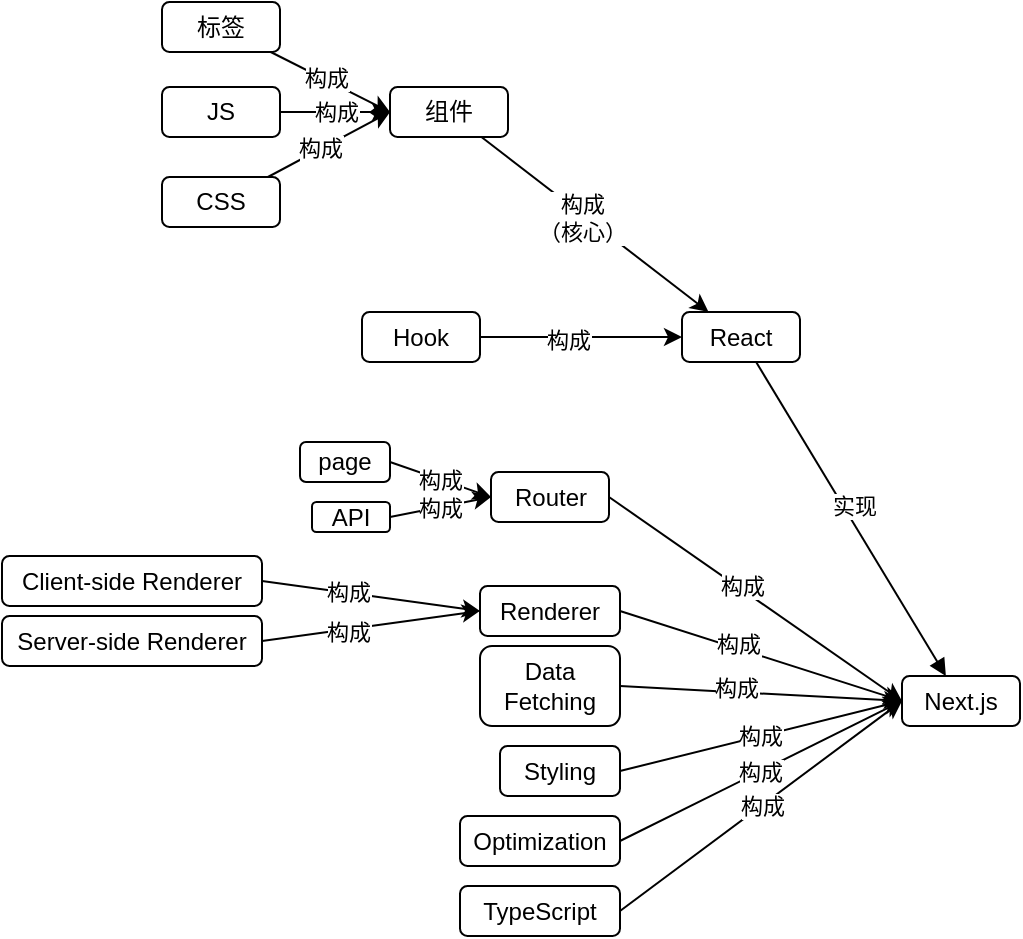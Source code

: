 <mxfile>
    <diagram id="iWrMNHrwjUWgSAmYHH8b" name="Page-1">
        <mxGraphModel dx="62" dy="635" grid="1" gridSize="10" guides="1" tooltips="1" connect="1" arrows="1" fold="1" page="1" pageScale="1" pageWidth="827" pageHeight="1169" math="0" shadow="0">
            <root>
                <mxCell id="0"/>
                <mxCell id="1" parent="0"/>
                <mxCell id="2" style="rounded=0;orthogonalLoop=1;jettySize=auto;html=1;startArrow=none;startFill=0;endArrow=block;endFill=1;" edge="1" parent="1" source="4" target="5">
                    <mxGeometry relative="1" as="geometry"/>
                </mxCell>
                <mxCell id="3" value="实现" style="edgeLabel;html=1;align=center;verticalAlign=middle;resizable=0;points=[];" vertex="1" connectable="0" parent="2">
                    <mxGeometry x="-0.062" y="1" relative="1" as="geometry">
                        <mxPoint x="3" y="-1" as="offset"/>
                    </mxGeometry>
                </mxCell>
                <mxCell id="4" value="React" style="rounded=1;whiteSpace=wrap;html=1;" vertex="1" parent="1">
                    <mxGeometry x="1570" y="195" width="59" height="25" as="geometry"/>
                </mxCell>
                <mxCell id="5" value="Next.js" style="rounded=1;whiteSpace=wrap;html=1;" vertex="1" parent="1">
                    <mxGeometry x="1680" y="377" width="59" height="25" as="geometry"/>
                </mxCell>
                <mxCell id="6" style="rounded=0;orthogonalLoop=1;jettySize=auto;html=1;" edge="1" parent="1" source="8" target="4">
                    <mxGeometry relative="1" as="geometry"/>
                </mxCell>
                <mxCell id="7" value="构成&lt;div&gt;（核心）&lt;/div&gt;" style="edgeLabel;html=1;align=center;verticalAlign=middle;resizable=0;points=[];" vertex="1" connectable="0" parent="6">
                    <mxGeometry x="-0.104" y="-1" relative="1" as="geometry">
                        <mxPoint as="offset"/>
                    </mxGeometry>
                </mxCell>
                <mxCell id="8" value="组件" style="rounded=1;whiteSpace=wrap;html=1;" vertex="1" parent="1">
                    <mxGeometry x="1424" y="82.5" width="59" height="25" as="geometry"/>
                </mxCell>
                <mxCell id="9" style="rounded=0;orthogonalLoop=1;jettySize=auto;html=1;entryX=0;entryY=0.5;entryDx=0;entryDy=0;" edge="1" parent="1" source="11" target="8">
                    <mxGeometry relative="1" as="geometry"/>
                </mxCell>
                <mxCell id="10" value="构成" style="edgeLabel;html=1;align=center;verticalAlign=middle;resizable=0;points=[];" vertex="1" connectable="0" parent="9">
                    <mxGeometry x="-0.372" y="2" relative="1" as="geometry">
                        <mxPoint x="8" y="5" as="offset"/>
                    </mxGeometry>
                </mxCell>
                <mxCell id="11" value="标签" style="rounded=1;whiteSpace=wrap;html=1;" vertex="1" parent="1">
                    <mxGeometry x="1310" y="40" width="59" height="25" as="geometry"/>
                </mxCell>
                <mxCell id="12" value="构成" style="rounded=0;orthogonalLoop=1;jettySize=auto;html=1;" edge="1" parent="1" source="13" target="8">
                    <mxGeometry relative="1" as="geometry"/>
                </mxCell>
                <mxCell id="13" value="JS" style="rounded=1;whiteSpace=wrap;html=1;" vertex="1" parent="1">
                    <mxGeometry x="1310" y="82.5" width="59" height="25" as="geometry"/>
                </mxCell>
                <mxCell id="14" style="rounded=0;orthogonalLoop=1;jettySize=auto;html=1;entryX=0;entryY=0.5;entryDx=0;entryDy=0;" edge="1" parent="1" source="16" target="8">
                    <mxGeometry relative="1" as="geometry">
                        <mxPoint x="1410.5" y="97.5" as="targetPoint"/>
                    </mxGeometry>
                </mxCell>
                <mxCell id="15" value="构成" style="edgeLabel;html=1;align=center;verticalAlign=middle;resizable=0;points=[];" vertex="1" connectable="0" parent="14">
                    <mxGeometry x="-0.153" y="1" relative="1" as="geometry">
                        <mxPoint as="offset"/>
                    </mxGeometry>
                </mxCell>
                <mxCell id="16" value="CSS" style="rounded=1;whiteSpace=wrap;html=1;" vertex="1" parent="1">
                    <mxGeometry x="1310" y="127.5" width="59" height="25" as="geometry"/>
                </mxCell>
                <mxCell id="17" style="edgeStyle=orthogonalEdgeStyle;rounded=0;orthogonalLoop=1;jettySize=auto;html=1;" edge="1" parent="1" source="19" target="4">
                    <mxGeometry relative="1" as="geometry"/>
                </mxCell>
                <mxCell id="18" value="构成" style="edgeLabel;html=1;align=center;verticalAlign=middle;resizable=0;points=[];" vertex="1" connectable="0" parent="17">
                    <mxGeometry x="-0.139" y="-1" relative="1" as="geometry">
                        <mxPoint as="offset"/>
                    </mxGeometry>
                </mxCell>
                <mxCell id="19" value="Hook" style="rounded=1;whiteSpace=wrap;html=1;" vertex="1" parent="1">
                    <mxGeometry x="1410" y="195" width="59" height="25" as="geometry"/>
                </mxCell>
                <mxCell id="20" style="rounded=0;orthogonalLoop=1;jettySize=auto;html=1;entryX=0;entryY=0.5;entryDx=0;entryDy=0;exitX=1;exitY=0.5;exitDx=0;exitDy=0;" edge="1" parent="1" source="22" target="5">
                    <mxGeometry relative="1" as="geometry"/>
                </mxCell>
                <mxCell id="21" value="构成" style="edgeLabel;html=1;align=center;verticalAlign=middle;resizable=0;points=[];" vertex="1" connectable="0" parent="20">
                    <mxGeometry x="-0.108" y="2" relative="1" as="geometry">
                        <mxPoint as="offset"/>
                    </mxGeometry>
                </mxCell>
                <mxCell id="22" value="Router" style="rounded=1;whiteSpace=wrap;html=1;" vertex="1" parent="1">
                    <mxGeometry x="1474.5" y="275" width="59" height="25" as="geometry"/>
                </mxCell>
                <mxCell id="23" style="rounded=0;orthogonalLoop=1;jettySize=auto;html=1;entryX=0;entryY=0.5;entryDx=0;entryDy=0;exitX=1;exitY=0.5;exitDx=0;exitDy=0;" edge="1" parent="1" source="25" target="5">
                    <mxGeometry relative="1" as="geometry"/>
                </mxCell>
                <mxCell id="24" value="构成" style="edgeLabel;html=1;align=center;verticalAlign=middle;resizable=0;points=[];" vertex="1" connectable="0" parent="23">
                    <mxGeometry x="-0.179" y="2" relative="1" as="geometry">
                        <mxPoint as="offset"/>
                    </mxGeometry>
                </mxCell>
                <mxCell id="25" value="Renderer" style="rounded=1;whiteSpace=wrap;html=1;" vertex="1" parent="1">
                    <mxGeometry x="1469" y="332" width="70" height="25" as="geometry"/>
                </mxCell>
                <mxCell id="26" style="rounded=0;orthogonalLoop=1;jettySize=auto;html=1;entryX=0;entryY=0.5;entryDx=0;entryDy=0;exitX=1;exitY=0.5;exitDx=0;exitDy=0;" edge="1" parent="1" source="28" target="5">
                    <mxGeometry relative="1" as="geometry"/>
                </mxCell>
                <mxCell id="27" value="构成" style="edgeLabel;html=1;align=center;verticalAlign=middle;resizable=0;points=[];" vertex="1" connectable="0" parent="26">
                    <mxGeometry x="-0.187" y="2" relative="1" as="geometry">
                        <mxPoint as="offset"/>
                    </mxGeometry>
                </mxCell>
                <mxCell id="28" value="Data Fetching" style="rounded=1;whiteSpace=wrap;html=1;" vertex="1" parent="1">
                    <mxGeometry x="1469" y="362" width="70" height="40" as="geometry"/>
                </mxCell>
                <mxCell id="29" value="&lt;meta charset=&quot;utf-8&quot;&gt;&lt;span style=&quot;color: rgb(0, 0, 0); font-family: Helvetica; font-size: 11px; font-style: normal; font-variant-ligatures: normal; font-variant-caps: normal; font-weight: 400; letter-spacing: normal; orphans: 2; text-align: center; text-indent: 0px; text-transform: none; widows: 2; word-spacing: 0px; -webkit-text-stroke-width: 0px; white-space: nowrap; background-color: rgb(255, 255, 255); text-decoration-thickness: initial; text-decoration-style: initial; text-decoration-color: initial; display: inline !important; float: none;&quot;&gt;构成&lt;/span&gt;" style="rounded=0;orthogonalLoop=1;jettySize=auto;html=1;entryX=0;entryY=0.5;entryDx=0;entryDy=0;exitX=1;exitY=0.5;exitDx=0;exitDy=0;" edge="1" parent="1" source="30" target="5">
                    <mxGeometry relative="1" as="geometry"/>
                </mxCell>
                <mxCell id="30" value="Styling" style="rounded=1;whiteSpace=wrap;html=1;" vertex="1" parent="1">
                    <mxGeometry x="1479" y="412" width="60" height="25" as="geometry"/>
                </mxCell>
                <mxCell id="31" value="&lt;meta charset=&quot;utf-8&quot;&gt;&lt;span style=&quot;color: rgb(0, 0, 0); font-family: Helvetica; font-size: 11px; font-style: normal; font-variant-ligatures: normal; font-variant-caps: normal; font-weight: 400; letter-spacing: normal; orphans: 2; text-align: center; text-indent: 0px; text-transform: none; widows: 2; word-spacing: 0px; -webkit-text-stroke-width: 0px; white-space: nowrap; background-color: rgb(255, 255, 255); text-decoration-thickness: initial; text-decoration-style: initial; text-decoration-color: initial; display: inline !important; float: none;&quot;&gt;构成&lt;/span&gt;" style="rounded=0;orthogonalLoop=1;jettySize=auto;html=1;entryX=0;entryY=0.5;entryDx=0;entryDy=0;exitX=1;exitY=0.5;exitDx=0;exitDy=0;" edge="1" parent="1" source="32" target="5">
                    <mxGeometry relative="1" as="geometry"/>
                </mxCell>
                <mxCell id="32" value="Optimization" style="rounded=1;whiteSpace=wrap;html=1;" vertex="1" parent="1">
                    <mxGeometry x="1459" y="447" width="80" height="25" as="geometry"/>
                </mxCell>
                <mxCell id="33" value="&lt;meta charset=&quot;utf-8&quot;&gt;&lt;span style=&quot;color: rgb(0, 0, 0); font-family: Helvetica; font-size: 11px; font-style: normal; font-variant-ligatures: normal; font-variant-caps: normal; font-weight: 400; letter-spacing: normal; orphans: 2; text-align: center; text-indent: 0px; text-transform: none; widows: 2; word-spacing: 0px; -webkit-text-stroke-width: 0px; white-space: nowrap; background-color: rgb(255, 255, 255); text-decoration-thickness: initial; text-decoration-style: initial; text-decoration-color: initial; display: inline !important; float: none;&quot;&gt;构成&lt;/span&gt;" style="rounded=0;orthogonalLoop=1;jettySize=auto;html=1;entryX=0;entryY=0.5;entryDx=0;entryDy=0;exitX=1;exitY=0.5;exitDx=0;exitDy=0;" edge="1" parent="1" source="34" target="5">
                    <mxGeometry relative="1" as="geometry"/>
                </mxCell>
                <mxCell id="34" value="TypeScript" style="rounded=1;whiteSpace=wrap;html=1;" vertex="1" parent="1">
                    <mxGeometry x="1459" y="482" width="80" height="25" as="geometry"/>
                </mxCell>
                <mxCell id="35" style="rounded=0;orthogonalLoop=1;jettySize=auto;html=1;entryX=0;entryY=0.5;entryDx=0;entryDy=0;exitX=1;exitY=0.5;exitDx=0;exitDy=0;" edge="1" parent="1" source="37" target="25">
                    <mxGeometry relative="1" as="geometry"/>
                </mxCell>
                <mxCell id="36" value="构成" style="edgeLabel;html=1;align=center;verticalAlign=middle;resizable=0;points=[];" vertex="1" connectable="0" parent="35">
                    <mxGeometry x="-0.623" relative="1" as="geometry">
                        <mxPoint x="22" y="2" as="offset"/>
                    </mxGeometry>
                </mxCell>
                <mxCell id="37" value="Client-side Renderer" style="rounded=1;whiteSpace=wrap;html=1;" vertex="1" parent="1">
                    <mxGeometry x="1230" y="317" width="130" height="25" as="geometry"/>
                </mxCell>
                <mxCell id="38" style="rounded=0;orthogonalLoop=1;jettySize=auto;html=1;entryX=0;entryY=0.5;entryDx=0;entryDy=0;exitX=1;exitY=0.5;exitDx=0;exitDy=0;" edge="1" parent="1" source="40" target="25">
                    <mxGeometry relative="1" as="geometry"/>
                </mxCell>
                <mxCell id="39" value="构成" style="edgeLabel;html=1;align=center;verticalAlign=middle;resizable=0;points=[];" vertex="1" connectable="0" parent="38">
                    <mxGeometry x="-0.217" y="-1" relative="1" as="geometry">
                        <mxPoint as="offset"/>
                    </mxGeometry>
                </mxCell>
                <mxCell id="40" value="Server-side Renderer" style="rounded=1;whiteSpace=wrap;html=1;" vertex="1" parent="1">
                    <mxGeometry x="1230" y="347" width="130" height="25" as="geometry"/>
                </mxCell>
                <mxCell id="41" value="&lt;meta charset=&quot;utf-8&quot;&gt;&lt;span style=&quot;color: rgb(0, 0, 0); font-family: Helvetica; font-size: 11px; font-style: normal; font-variant-ligatures: normal; font-variant-caps: normal; font-weight: 400; letter-spacing: normal; orphans: 2; text-align: center; text-indent: 0px; text-transform: none; widows: 2; word-spacing: 0px; -webkit-text-stroke-width: 0px; white-space: nowrap; background-color: rgb(255, 255, 255); text-decoration-thickness: initial; text-decoration-style: initial; text-decoration-color: initial; display: inline !important; float: none;&quot;&gt;构成&lt;/span&gt;" style="rounded=0;orthogonalLoop=1;jettySize=auto;html=1;entryX=0;entryY=0.5;entryDx=0;entryDy=0;exitX=1;exitY=0.5;exitDx=0;exitDy=0;" edge="1" parent="1" source="42" target="22">
                    <mxGeometry relative="1" as="geometry"/>
                </mxCell>
                <mxCell id="42" value="page" style="rounded=1;whiteSpace=wrap;html=1;" vertex="1" parent="1">
                    <mxGeometry x="1379" y="260" width="45" height="20" as="geometry"/>
                </mxCell>
                <mxCell id="43" value="&lt;meta charset=&quot;utf-8&quot;&gt;&lt;span style=&quot;color: rgb(0, 0, 0); font-family: Helvetica; font-size: 11px; font-style: normal; font-variant-ligatures: normal; font-variant-caps: normal; font-weight: 400; letter-spacing: normal; orphans: 2; text-align: center; text-indent: 0px; text-transform: none; widows: 2; word-spacing: 0px; -webkit-text-stroke-width: 0px; white-space: nowrap; background-color: rgb(255, 255, 255); text-decoration-thickness: initial; text-decoration-style: initial; text-decoration-color: initial; display: inline !important; float: none;&quot;&gt;构成&lt;/span&gt;" style="rounded=0;orthogonalLoop=1;jettySize=auto;html=1;entryX=0;entryY=0.5;entryDx=0;entryDy=0;exitX=1;exitY=0.5;exitDx=0;exitDy=0;" edge="1" parent="1" source="44" target="22">
                    <mxGeometry relative="1" as="geometry"/>
                </mxCell>
                <mxCell id="44" value="API" style="rounded=1;whiteSpace=wrap;html=1;" vertex="1" parent="1">
                    <mxGeometry x="1385" y="290" width="39" height="15" as="geometry"/>
                </mxCell>
            </root>
        </mxGraphModel>
    </diagram>
</mxfile>